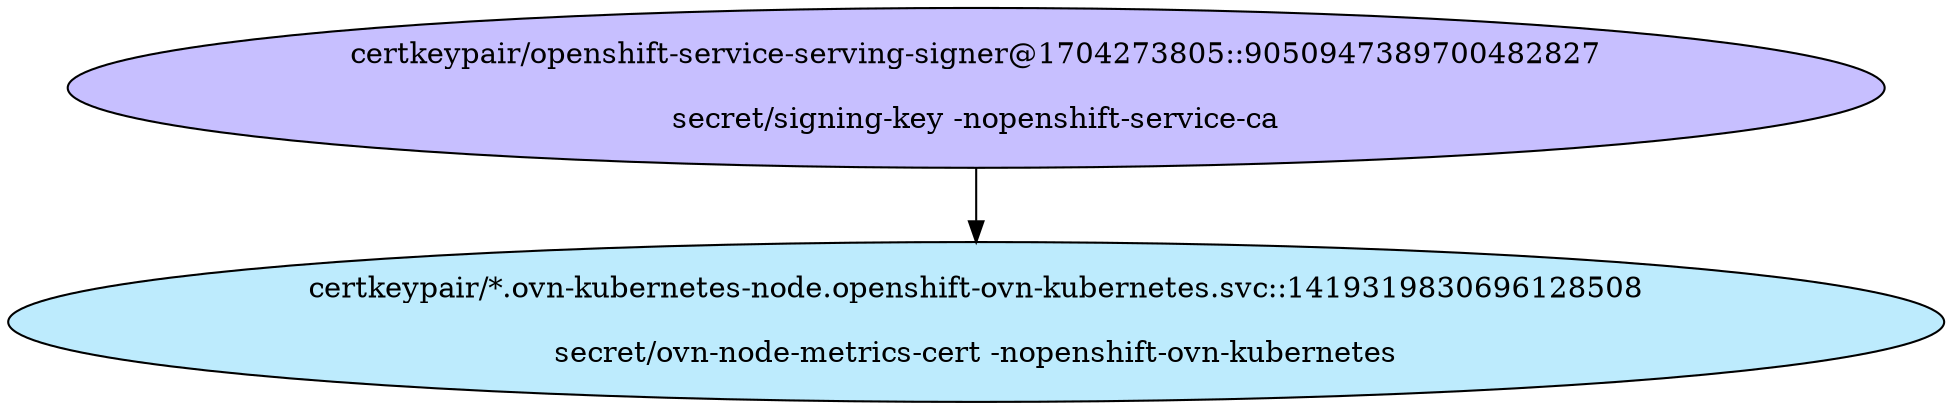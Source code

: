 digraph "Local Certificate" {
  // Node definitions.
  1 [
    label="certkeypair/openshift-service-serving-signer@1704273805::9050947389700482827\n\nsecret/signing-key -nopenshift-service-ca\n"
    style=filled
    fillcolor="#c7bfff"
  ];
  7 [
    label="certkeypair/*.ovn-kubernetes-node.openshift-ovn-kubernetes.svc::1419319830696128508\n\nsecret/ovn-node-metrics-cert -nopenshift-ovn-kubernetes\n"
    style=filled
    fillcolor="#bdebfd"
  ];

  // Edge definitions.
  1 -> 7;
}